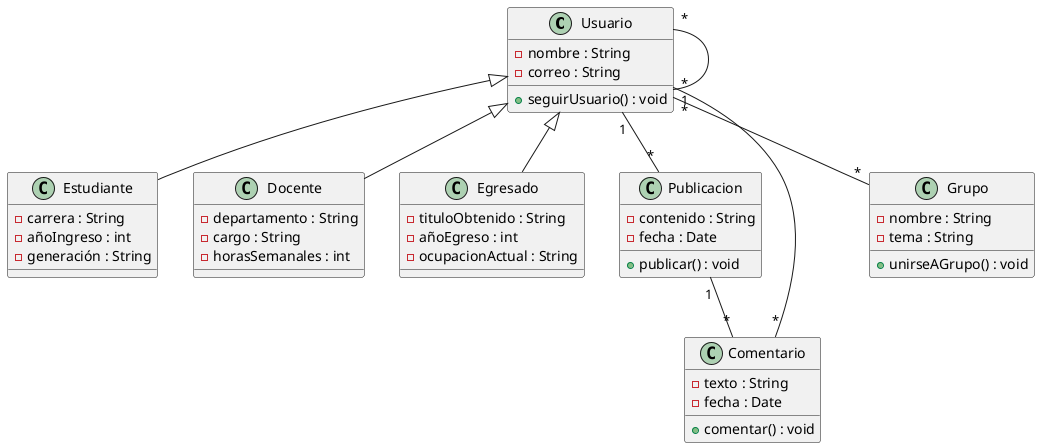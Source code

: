 @startuml

class Usuario{
    -nombre : String
    -correo : String

    +seguirUsuario() : void
}

class Estudiante extends Usuario{
    -carrera : String
    -añoIngreso : int
    -generación : String
}

class Docente extends Usuario{
    -departamento : String
    -cargo : String
    -horasSemanales : int
}

class Egresado extends Usuario{
    -tituloObtenido : String
    -añoEgreso : int
    -ocupacionActual : String
}

class Publicacion{
    -contenido : String
    -fecha : Date

    +publicar() : void
}

class Comentario{
    -texto : String
    -fecha : Date

    +comentar() : void
}

class Grupo{
    -nombre : String
    -tema : String

    +unirseAGrupo() : void
}

Usuario "1" -- "*" Publicacion
Usuario "1" -- "*" Comentario
Publicacion "1" -- "*" Comentario
Usuario "*" -- "*" Grupo
Usuario "*" -- "*" Usuario

@enduml